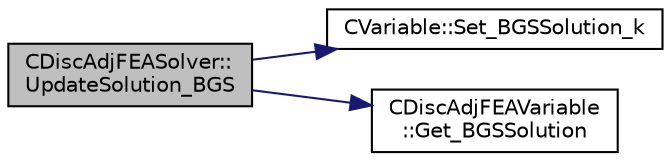 digraph "CDiscAdjFEASolver::UpdateSolution_BGS"
{
  edge [fontname="Helvetica",fontsize="10",labelfontname="Helvetica",labelfontsize="10"];
  node [fontname="Helvetica",fontsize="10",shape=record];
  rankdir="LR";
  Node337 [label="CDiscAdjFEASolver::\lUpdateSolution_BGS",height=0.2,width=0.4,color="black", fillcolor="grey75", style="filled", fontcolor="black"];
  Node337 -> Node338 [color="midnightblue",fontsize="10",style="solid",fontname="Helvetica"];
  Node338 [label="CVariable::Set_BGSSolution_k",height=0.2,width=0.4,color="black", fillcolor="white", style="filled",URL="$class_c_variable.html#aa47456564bac33106a460be201d4c843",tooltip="Set the value of the solution in the previous BGS subiteration. "];
  Node337 -> Node339 [color="midnightblue",fontsize="10",style="solid",fontname="Helvetica"];
  Node339 [label="CDiscAdjFEAVariable\l::Get_BGSSolution",height=0.2,width=0.4,color="black", fillcolor="white", style="filled",URL="$class_c_disc_adj_f_e_a_variable.html#acec40502dfd21c99ba3a3f3633dd9125",tooltip="Get the value of the adjoint solution in the previous BGS subiteration. "];
}
